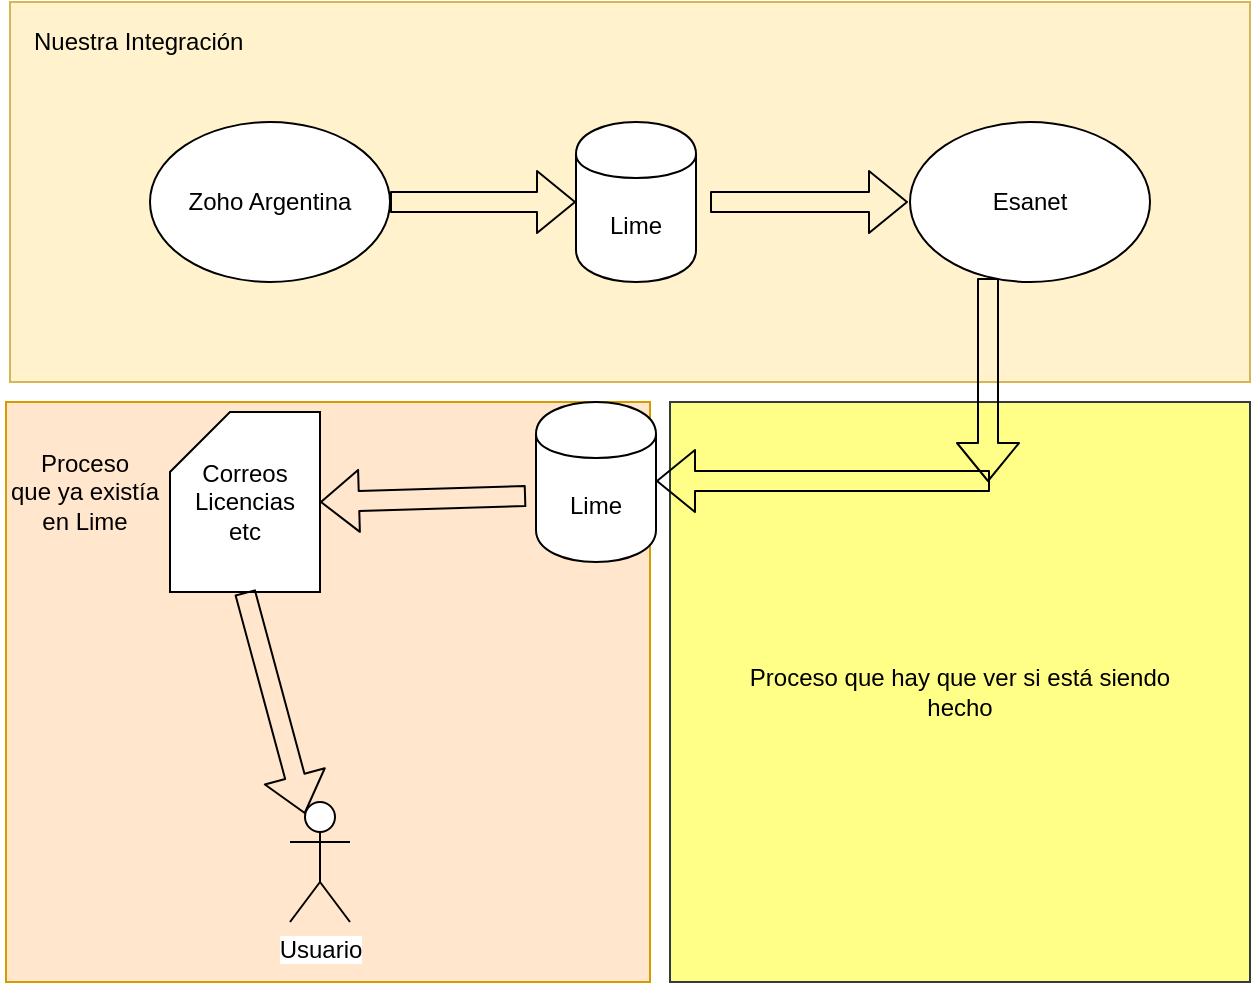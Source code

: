 <mxfile version="10.6.5" type="github"><diagram id="UqKTvOpNXKMeXRSTvprD" name="Page-1"><mxGraphModel dx="1154" dy="736" grid="1" gridSize="10" guides="1" tooltips="1" connect="1" arrows="1" fold="1" page="1" pageScale="1" pageWidth="827" pageHeight="1169" math="0" shadow="0"><root><mxCell id="0"/><mxCell id="1" parent="0"/><mxCell id="LAFsarlRT-owXvX1MnAj-23" value="" style="whiteSpace=wrap;html=1;aspect=fixed;fillColor=#ffff88;strokeColor=#36393d;" vertex="1" parent="1"><mxGeometry x="430" y="380" width="290" height="290" as="geometry"/></mxCell><mxCell id="LAFsarlRT-owXvX1MnAj-21" value="" style="rounded=0;whiteSpace=wrap;html=1;fillColor=#ffe6cc;strokeColor=#d79b00;" vertex="1" parent="1"><mxGeometry x="98" y="380" width="322" height="290" as="geometry"/></mxCell><mxCell id="LAFsarlRT-owXvX1MnAj-19" value="" style="rounded=0;whiteSpace=wrap;html=1;fillColor=#fff2cc;strokeColor=#d6b656;" vertex="1" parent="1"><mxGeometry x="100" y="180" width="620" height="190" as="geometry"/></mxCell><mxCell id="LAFsarlRT-owXvX1MnAj-2" value="Zoho Argentina" style="ellipse;whiteSpace=wrap;html=1;" vertex="1" parent="1"><mxGeometry x="170" y="240" width="120" height="80" as="geometry"/></mxCell><mxCell id="LAFsarlRT-owXvX1MnAj-4" value="" style="shape=flexArrow;endArrow=classic;html=1;exitX=1;exitY=0.5;exitDx=0;exitDy=0;entryX=0;entryY=0.5;entryDx=0;entryDy=0;" edge="1" parent="1" source="LAFsarlRT-owXvX1MnAj-2" target="LAFsarlRT-owXvX1MnAj-5"><mxGeometry width="50" height="50" relative="1" as="geometry"><mxPoint x="330" y="320" as="sourcePoint"/><mxPoint x="360" y="280" as="targetPoint"/></mxGeometry></mxCell><mxCell id="LAFsarlRT-owXvX1MnAj-5" value="Lime" style="shape=cylinder;whiteSpace=wrap;html=1;boundedLbl=1;backgroundOutline=1;" vertex="1" parent="1"><mxGeometry x="383" y="240" width="60" height="80" as="geometry"/></mxCell><mxCell id="LAFsarlRT-owXvX1MnAj-7" value="" style="shape=flexArrow;endArrow=classic;html=1;entryX=0.108;entryY=0.5;entryDx=0;entryDy=0;entryPerimeter=0;" edge="1" parent="1"><mxGeometry width="50" height="50" relative="1" as="geometry"><mxPoint x="450" y="280" as="sourcePoint"/><mxPoint x="549" y="280" as="targetPoint"/></mxGeometry></mxCell><mxCell id="LAFsarlRT-owXvX1MnAj-8" value="Esanet" style="ellipse;whiteSpace=wrap;html=1;" vertex="1" parent="1"><mxGeometry x="550" y="240" width="120" height="80" as="geometry"/></mxCell><mxCell id="LAFsarlRT-owXvX1MnAj-9" value="Usuario" style="shape=umlActor;verticalLabelPosition=bottom;labelBackgroundColor=#ffffff;verticalAlign=top;html=1;outlineConnect=0;" vertex="1" parent="1"><mxGeometry x="240" y="580" width="30" height="60" as="geometry"/></mxCell><mxCell id="LAFsarlRT-owXvX1MnAj-10" value="" style="shape=flexArrow;endArrow=classic;html=1;exitX=0.325;exitY=0.975;exitDx=0;exitDy=0;exitPerimeter=0;" edge="1" parent="1" source="LAFsarlRT-owXvX1MnAj-8"><mxGeometry width="50" height="50" relative="1" as="geometry"><mxPoint x="580" y="370" as="sourcePoint"/><mxPoint x="589" y="420" as="targetPoint"/></mxGeometry></mxCell><mxCell id="LAFsarlRT-owXvX1MnAj-12" value="" style="shape=flexArrow;endArrow=classic;html=1;entryX=1;entryY=0.5;entryDx=0;entryDy=0;" edge="1" parent="1"><mxGeometry width="50" height="50" relative="1" as="geometry"><mxPoint x="590" y="419.5" as="sourcePoint"/><mxPoint x="423" y="419.5" as="targetPoint"/></mxGeometry></mxCell><mxCell id="LAFsarlRT-owXvX1MnAj-13" value="Lime" style="shape=cylinder;whiteSpace=wrap;html=1;boundedLbl=1;backgroundOutline=1;" vertex="1" parent="1"><mxGeometry x="363" y="380" width="60" height="80" as="geometry"/></mxCell><mxCell id="LAFsarlRT-owXvX1MnAj-14" value="Correos&lt;br&gt;Licencias&lt;br&gt;etc&lt;br&gt;" style="shape=card;whiteSpace=wrap;html=1;" vertex="1" parent="1"><mxGeometry x="180" y="385" width="75" height="90" as="geometry"/></mxCell><mxCell id="LAFsarlRT-owXvX1MnAj-15" value="" style="shape=flexArrow;endArrow=classic;html=1;entryX=1;entryY=0.5;entryDx=0;entryDy=0;entryPerimeter=0;exitX=-0.083;exitY=0.588;exitDx=0;exitDy=0;exitPerimeter=0;" edge="1" parent="1" source="LAFsarlRT-owXvX1MnAj-13" target="LAFsarlRT-owXvX1MnAj-14"><mxGeometry width="50" height="50" relative="1" as="geometry"><mxPoint x="170" y="700" as="sourcePoint"/><mxPoint x="220" y="650" as="targetPoint"/></mxGeometry></mxCell><mxCell id="LAFsarlRT-owXvX1MnAj-16" value="" style="shape=flexArrow;endArrow=classic;html=1;entryX=0.25;entryY=0.1;entryDx=0;entryDy=0;entryPerimeter=0;exitX=0.5;exitY=1;exitDx=0;exitDy=0;exitPerimeter=0;" edge="1" parent="1" source="LAFsarlRT-owXvX1MnAj-14" target="LAFsarlRT-owXvX1MnAj-9"><mxGeometry width="50" height="50" relative="1" as="geometry"><mxPoint x="170" y="700" as="sourcePoint"/><mxPoint x="220" y="650" as="targetPoint"/></mxGeometry></mxCell><mxCell id="LAFsarlRT-owXvX1MnAj-20" value="Nuestra Integración" style="text;html=1;resizable=0;points=[];autosize=1;align=left;verticalAlign=top;spacingTop=-4;" vertex="1" parent="1"><mxGeometry x="110" y="190" width="120" height="20" as="geometry"/></mxCell><mxCell id="LAFsarlRT-owXvX1MnAj-22" value="Proceso&lt;br&gt;que ya existía en Lime&lt;br&gt;" style="text;html=1;strokeColor=none;fillColor=none;align=center;verticalAlign=middle;whiteSpace=wrap;rounded=0;" vertex="1" parent="1"><mxGeometry x="95" y="380" width="85" height="90" as="geometry"/></mxCell><mxCell id="LAFsarlRT-owXvX1MnAj-32" value="Proceso que hay que ver si está siendo hecho" style="text;html=1;strokeColor=none;fillColor=none;align=center;verticalAlign=middle;whiteSpace=wrap;rounded=0;" vertex="1" parent="1"><mxGeometry x="460" y="495" width="230" height="60" as="geometry"/></mxCell></root></mxGraphModel></diagram></mxfile>